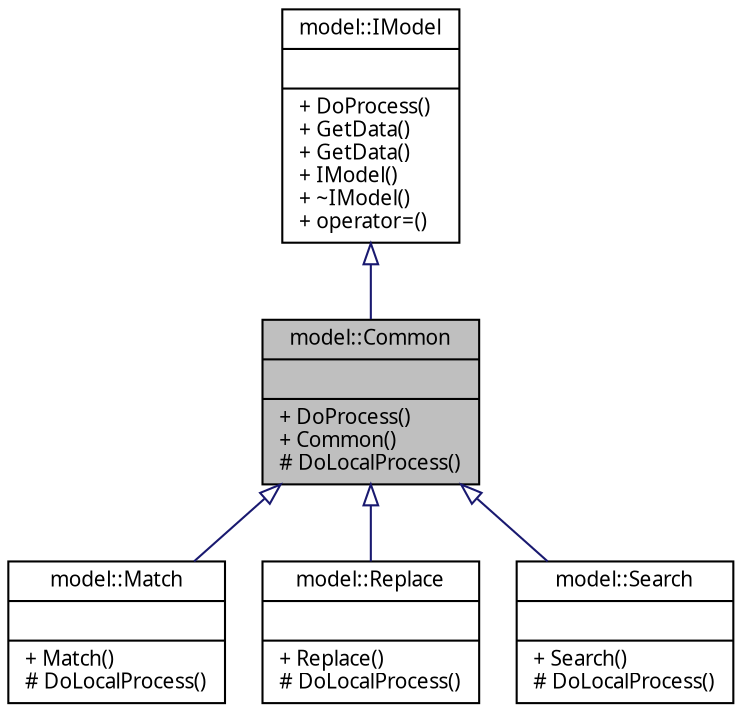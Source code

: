 digraph "model::Common"
{
 // INTERACTIVE_SVG=YES
  edge [fontname="Verdana",fontsize="10",labelfontname="Verdana",labelfontsize="10"];
  node [fontname="Verdana",fontsize="10",shape=record];
  Node1 [label="{model::Common\n||+ DoProcess()\l+ Common()\l# DoLocalProcess()\l}",height=0.2,width=0.4,color="black", fillcolor="grey75", style="filled", fontcolor="black"];
  Node2 -> Node1 [dir="back",color="midnightblue",fontsize="10",style="solid",arrowtail="onormal",fontname="Verdana"];
  Node2 [label="{model::IModel\n||+ DoProcess()\l+ GetData()\l+ GetData()\l+ IModel()\l+ ~IModel()\l+ operator=()\l}",height=0.2,width=0.4,color="black", fillcolor="white", style="filled",URL="$classmodel_1_1_i_model.html",tooltip="Класс входит в Проект RegexTester   Интерфейс модели. "];
  Node1 -> Node3 [dir="back",color="midnightblue",fontsize="10",style="solid",arrowtail="onormal",fontname="Verdana"];
  Node3 [label="{model::Match\n||+ Match()\l# DoLocalProcess()\l}",height=0.2,width=0.4,color="black", fillcolor="white", style="filled",URL="$classmodel_1_1_match.html",tooltip="Класс входит в Проект RegexTester   Класс реализации модели для обработки совпадения строки с регуляр..."];
  Node1 -> Node4 [dir="back",color="midnightblue",fontsize="10",style="solid",arrowtail="onormal",fontname="Verdana"];
  Node4 [label="{model::Replace\n||+ Replace()\l# DoLocalProcess()\l}",height=0.2,width=0.4,color="black", fillcolor="white", style="filled",URL="$classmodel_1_1_replace.html",tooltip="Класс входит в Проект RegexTester   Класс реализации модели для замены в строке с помощью регулярного..."];
  Node1 -> Node5 [dir="back",color="midnightblue",fontsize="10",style="solid",arrowtail="onormal",fontname="Verdana"];
  Node5 [label="{model::Search\n||+ Search()\l# DoLocalProcess()\l}",height=0.2,width=0.4,color="black", fillcolor="white", style="filled",URL="$classmodel_1_1_search.html",tooltip="Класс входит в Проект RegexTester   Класс реализации модели для поиска в строке совпадения с регулярн..."];
}
